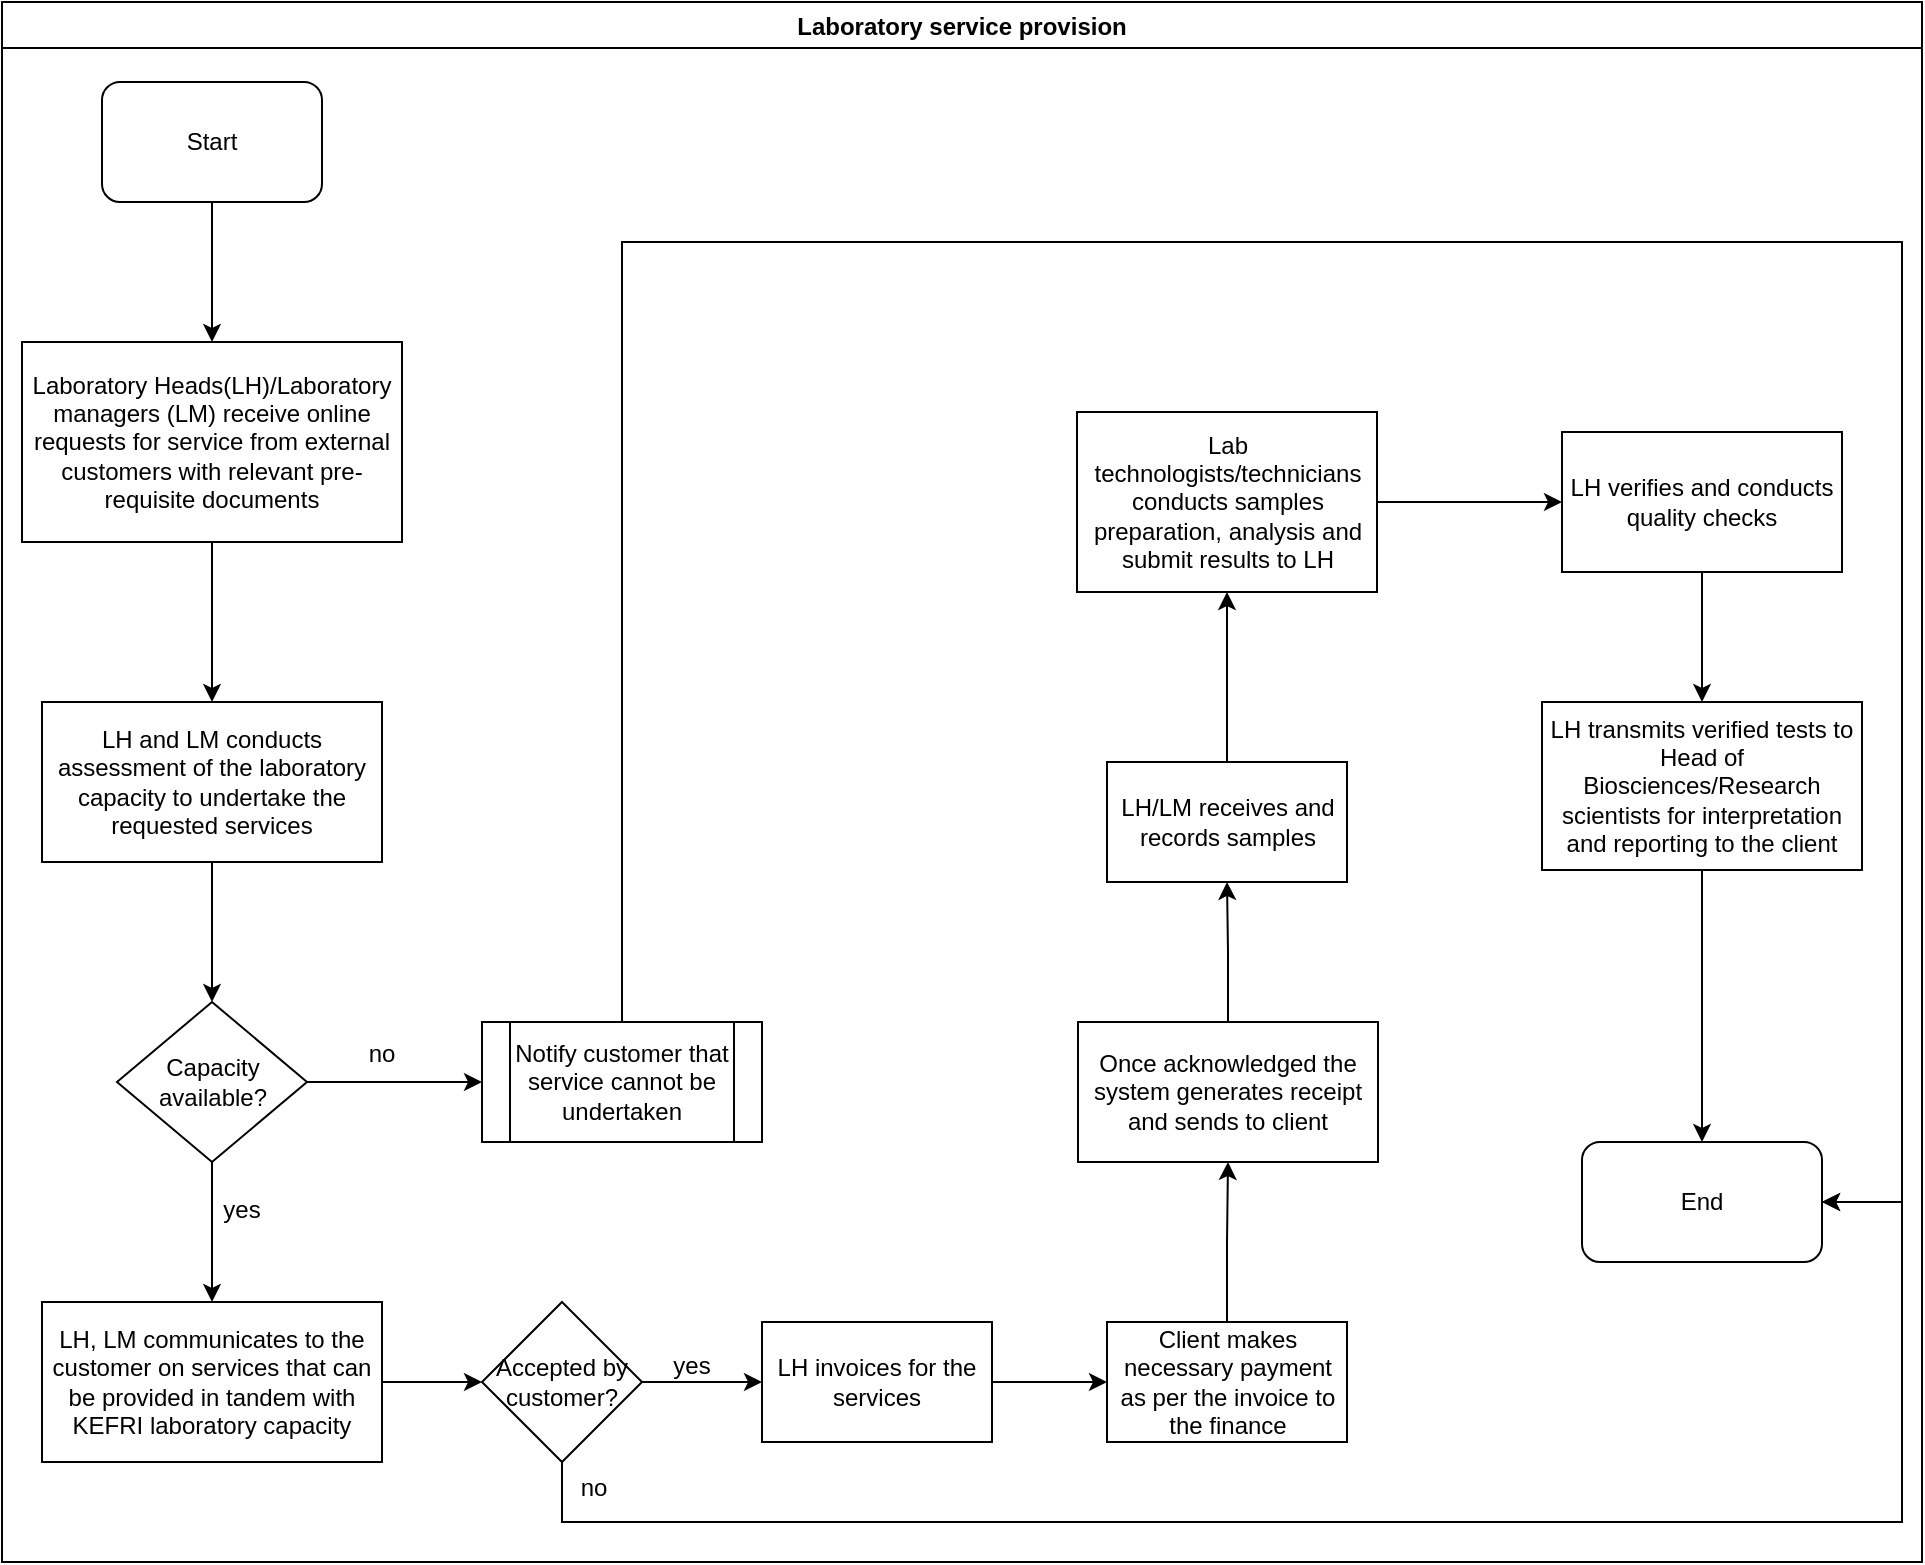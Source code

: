<mxfile version="14.2.9" type="github">
  <diagram id="u2Lfl0CyCX90pYlNHBRl" name="Page-1">
    <mxGraphModel dx="1038" dy="547" grid="1" gridSize="10" guides="1" tooltips="1" connect="1" arrows="1" fold="1" page="1" pageScale="1" pageWidth="1169" pageHeight="827" math="0" shadow="0">
      <root>
        <mxCell id="0" />
        <mxCell id="1" parent="0" />
        <mxCell id="owX5hunnjYHMZfTFLBNj-1" value="Laboratory service provision" style="swimlane;" vertex="1" parent="1">
          <mxGeometry x="10" y="10" width="960" height="780" as="geometry" />
        </mxCell>
        <mxCell id="owX5hunnjYHMZfTFLBNj-2" value="Start" style="rounded=1;whiteSpace=wrap;html=1;" vertex="1" parent="owX5hunnjYHMZfTFLBNj-1">
          <mxGeometry x="50" y="40" width="110" height="60" as="geometry" />
        </mxCell>
        <mxCell id="owX5hunnjYHMZfTFLBNj-3" value="Laboratory Heads(LH)/Laboratory managers (LM) receive online requests for service from external customers with relevant pre-requisite documents" style="rounded=0;whiteSpace=wrap;html=1;" vertex="1" parent="owX5hunnjYHMZfTFLBNj-1">
          <mxGeometry x="10" y="170" width="190" height="100" as="geometry" />
        </mxCell>
        <mxCell id="owX5hunnjYHMZfTFLBNj-4" value="" style="edgeStyle=orthogonalEdgeStyle;rounded=0;orthogonalLoop=1;jettySize=auto;html=1;" edge="1" parent="owX5hunnjYHMZfTFLBNj-1" source="owX5hunnjYHMZfTFLBNj-2" target="owX5hunnjYHMZfTFLBNj-3">
          <mxGeometry relative="1" as="geometry">
            <mxPoint x="105" y="180" as="targetPoint" />
          </mxGeometry>
        </mxCell>
        <mxCell id="owX5hunnjYHMZfTFLBNj-5" value="LH and LM conducts assessment of the laboratory capacity to undertake the requested services" style="whiteSpace=wrap;html=1;rounded=0;" vertex="1" parent="owX5hunnjYHMZfTFLBNj-1">
          <mxGeometry x="20" y="350" width="170" height="80" as="geometry" />
        </mxCell>
        <mxCell id="owX5hunnjYHMZfTFLBNj-6" value="" style="edgeStyle=orthogonalEdgeStyle;rounded=0;orthogonalLoop=1;jettySize=auto;html=1;" edge="1" parent="owX5hunnjYHMZfTFLBNj-1" source="owX5hunnjYHMZfTFLBNj-3" target="owX5hunnjYHMZfTFLBNj-5">
          <mxGeometry relative="1" as="geometry" />
        </mxCell>
        <mxCell id="owX5hunnjYHMZfTFLBNj-7" value="&lt;div&gt;Capacity&lt;/div&gt;&lt;div&gt;available?&lt;br&gt;&lt;/div&gt;" style="rhombus;whiteSpace=wrap;html=1;rounded=0;" vertex="1" parent="owX5hunnjYHMZfTFLBNj-1">
          <mxGeometry x="57.5" y="500" width="95" height="80" as="geometry" />
        </mxCell>
        <mxCell id="owX5hunnjYHMZfTFLBNj-8" value="" style="edgeStyle=orthogonalEdgeStyle;rounded=0;orthogonalLoop=1;jettySize=auto;html=1;" edge="1" parent="owX5hunnjYHMZfTFLBNj-1" source="owX5hunnjYHMZfTFLBNj-5" target="owX5hunnjYHMZfTFLBNj-7">
          <mxGeometry relative="1" as="geometry" />
        </mxCell>
        <mxCell id="owX5hunnjYHMZfTFLBNj-9" value="yes" style="text;html=1;strokeColor=none;fillColor=none;align=center;verticalAlign=middle;whiteSpace=wrap;rounded=0;" vertex="1" parent="owX5hunnjYHMZfTFLBNj-1">
          <mxGeometry x="99.5" y="594" width="40" height="20" as="geometry" />
        </mxCell>
        <mxCell id="owX5hunnjYHMZfTFLBNj-10" value="Notify customer that service cannot be undertaken" style="shape=process;whiteSpace=wrap;html=1;backgroundOutline=1;" vertex="1" parent="owX5hunnjYHMZfTFLBNj-1">
          <mxGeometry x="240" y="510" width="140" height="60" as="geometry" />
        </mxCell>
        <mxCell id="owX5hunnjYHMZfTFLBNj-11" value="" style="edgeStyle=orthogonalEdgeStyle;rounded=0;orthogonalLoop=1;jettySize=auto;html=1;" edge="1" parent="owX5hunnjYHMZfTFLBNj-1" source="owX5hunnjYHMZfTFLBNj-7" target="owX5hunnjYHMZfTFLBNj-10">
          <mxGeometry relative="1" as="geometry">
            <mxPoint x="220" y="540" as="targetPoint" />
          </mxGeometry>
        </mxCell>
        <mxCell id="owX5hunnjYHMZfTFLBNj-13" value="LH verifies and conducts quality checks" style="whiteSpace=wrap;html=1;rounded=0;" vertex="1" parent="owX5hunnjYHMZfTFLBNj-1">
          <mxGeometry x="780" y="215" width="140" height="70" as="geometry" />
        </mxCell>
        <mxCell id="owX5hunnjYHMZfTFLBNj-14" value="" style="edgeStyle=orthogonalEdgeStyle;rounded=0;orthogonalLoop=1;jettySize=auto;html=1;" edge="1" parent="owX5hunnjYHMZfTFLBNj-1" source="owX5hunnjYHMZfTFLBNj-12" target="owX5hunnjYHMZfTFLBNj-13">
          <mxGeometry relative="1" as="geometry" />
        </mxCell>
        <mxCell id="owX5hunnjYHMZfTFLBNj-15" value="LH transmits verified tests to Head of Biosciences/Research scientists for interpretation and reporting to the client" style="whiteSpace=wrap;html=1;rounded=0;" vertex="1" parent="owX5hunnjYHMZfTFLBNj-1">
          <mxGeometry x="770" y="350" width="160" height="84" as="geometry" />
        </mxCell>
        <mxCell id="owX5hunnjYHMZfTFLBNj-16" value="" style="edgeStyle=orthogonalEdgeStyle;rounded=0;orthogonalLoop=1;jettySize=auto;html=1;" edge="1" parent="owX5hunnjYHMZfTFLBNj-1" source="owX5hunnjYHMZfTFLBNj-13" target="owX5hunnjYHMZfTFLBNj-15">
          <mxGeometry relative="1" as="geometry" />
        </mxCell>
        <mxCell id="owX5hunnjYHMZfTFLBNj-17" value="End" style="rounded=1;whiteSpace=wrap;html=1;" vertex="1" parent="owX5hunnjYHMZfTFLBNj-1">
          <mxGeometry x="790" y="570" width="120" height="60" as="geometry" />
        </mxCell>
        <mxCell id="owX5hunnjYHMZfTFLBNj-18" value="" style="edgeStyle=orthogonalEdgeStyle;rounded=0;orthogonalLoop=1;jettySize=auto;html=1;entryX=0.5;entryY=0;entryDx=0;entryDy=0;" edge="1" parent="owX5hunnjYHMZfTFLBNj-1" source="owX5hunnjYHMZfTFLBNj-15" target="owX5hunnjYHMZfTFLBNj-17">
          <mxGeometry relative="1" as="geometry">
            <mxPoint x="850" y="516" as="targetPoint" />
          </mxGeometry>
        </mxCell>
        <mxCell id="owX5hunnjYHMZfTFLBNj-19" value="no" style="text;html=1;strokeColor=none;fillColor=none;align=center;verticalAlign=middle;whiteSpace=wrap;rounded=0;" vertex="1" parent="owX5hunnjYHMZfTFLBNj-1">
          <mxGeometry x="170" y="516" width="40" height="20" as="geometry" />
        </mxCell>
        <mxCell id="owX5hunnjYHMZfTFLBNj-20" value="" style="edgeStyle=orthogonalEdgeStyle;rounded=0;orthogonalLoop=1;jettySize=auto;html=1;entryX=1;entryY=0.5;entryDx=0;entryDy=0;" edge="1" parent="owX5hunnjYHMZfTFLBNj-1" source="owX5hunnjYHMZfTFLBNj-10" target="owX5hunnjYHMZfTFLBNj-17">
          <mxGeometry relative="1" as="geometry">
            <mxPoint x="310" y="430" as="targetPoint" />
            <Array as="points">
              <mxPoint x="310" y="120" />
              <mxPoint x="950" y="120" />
              <mxPoint x="950" y="600" />
            </Array>
          </mxGeometry>
        </mxCell>
        <mxCell id="owX5hunnjYHMZfTFLBNj-25" value="LH invoices for the services" style="whiteSpace=wrap;html=1;rounded=0;" vertex="1" parent="owX5hunnjYHMZfTFLBNj-1">
          <mxGeometry x="380" y="660" width="115" height="60" as="geometry" />
        </mxCell>
        <mxCell id="owX5hunnjYHMZfTFLBNj-32" value="&lt;div&gt;Accepted by&lt;/div&gt;&lt;div&gt;customer?&lt;br&gt;&lt;/div&gt;" style="rhombus;whiteSpace=wrap;html=1;rounded=0;" vertex="1" parent="owX5hunnjYHMZfTFLBNj-1">
          <mxGeometry x="240" y="650" width="80" height="80" as="geometry" />
        </mxCell>
        <mxCell id="owX5hunnjYHMZfTFLBNj-12" value="Lab technologists/technicians conducts samples preparation, analysis and submit results to LH" style="whiteSpace=wrap;html=1;rounded=0;" vertex="1" parent="owX5hunnjYHMZfTFLBNj-1">
          <mxGeometry x="537.5" y="205" width="150" height="90" as="geometry" />
        </mxCell>
        <mxCell id="owX5hunnjYHMZfTFLBNj-24" value="" style="edgeStyle=orthogonalEdgeStyle;rounded=0;orthogonalLoop=1;jettySize=auto;html=1;exitX=1;exitY=0.5;exitDx=0;exitDy=0;" edge="1" parent="owX5hunnjYHMZfTFLBNj-1" source="owX5hunnjYHMZfTFLBNj-25" target="owX5hunnjYHMZfTFLBNj-27">
          <mxGeometry relative="1" as="geometry">
            <mxPoint x="510" y="690" as="sourcePoint" />
          </mxGeometry>
        </mxCell>
        <mxCell id="owX5hunnjYHMZfTFLBNj-27" value="Client makes necessary payment as per the invoice to the finance" style="whiteSpace=wrap;html=1;rounded=0;" vertex="1" parent="owX5hunnjYHMZfTFLBNj-1">
          <mxGeometry x="552.5" y="660" width="120" height="60" as="geometry" />
        </mxCell>
        <mxCell id="owX5hunnjYHMZfTFLBNj-29" value="Once acknowledged the system generates receipt and sends to client" style="whiteSpace=wrap;html=1;rounded=0;" vertex="1" parent="owX5hunnjYHMZfTFLBNj-1">
          <mxGeometry x="538" y="510" width="150" height="70" as="geometry" />
        </mxCell>
        <mxCell id="owX5hunnjYHMZfTFLBNj-26" value="" style="edgeStyle=orthogonalEdgeStyle;rounded=0;orthogonalLoop=1;jettySize=auto;html=1;" edge="1" parent="owX5hunnjYHMZfTFLBNj-1" source="owX5hunnjYHMZfTFLBNj-27" target="owX5hunnjYHMZfTFLBNj-29">
          <mxGeometry relative="1" as="geometry" />
        </mxCell>
        <mxCell id="owX5hunnjYHMZfTFLBNj-30" value="" style="edgeStyle=orthogonalEdgeStyle;rounded=0;orthogonalLoop=1;jettySize=auto;html=1;" edge="1" parent="owX5hunnjYHMZfTFLBNj-1" source="owX5hunnjYHMZfTFLBNj-31" target="owX5hunnjYHMZfTFLBNj-12">
          <mxGeometry relative="1" as="geometry" />
        </mxCell>
        <mxCell id="owX5hunnjYHMZfTFLBNj-31" value="LH/LM receives and records samples" style="whiteSpace=wrap;html=1;rounded=0;" vertex="1" parent="owX5hunnjYHMZfTFLBNj-1">
          <mxGeometry x="552.5" y="380" width="120" height="60" as="geometry" />
        </mxCell>
        <mxCell id="owX5hunnjYHMZfTFLBNj-28" value="" style="edgeStyle=orthogonalEdgeStyle;rounded=0;orthogonalLoop=1;jettySize=auto;html=1;" edge="1" parent="owX5hunnjYHMZfTFLBNj-1" source="owX5hunnjYHMZfTFLBNj-29" target="owX5hunnjYHMZfTFLBNj-31">
          <mxGeometry relative="1" as="geometry" />
        </mxCell>
        <mxCell id="owX5hunnjYHMZfTFLBNj-35" value="" style="edgeStyle=orthogonalEdgeStyle;rounded=0;orthogonalLoop=1;jettySize=auto;html=1;entryX=0;entryY=0.5;entryDx=0;entryDy=0;" edge="1" parent="owX5hunnjYHMZfTFLBNj-1" source="owX5hunnjYHMZfTFLBNj-32" target="owX5hunnjYHMZfTFLBNj-25">
          <mxGeometry relative="1" as="geometry">
            <mxPoint x="380" y="690" as="targetPoint" />
          </mxGeometry>
        </mxCell>
        <mxCell id="owX5hunnjYHMZfTFLBNj-36" value="yes" style="text;html=1;strokeColor=none;fillColor=none;align=center;verticalAlign=middle;whiteSpace=wrap;rounded=0;" vertex="1" parent="owX5hunnjYHMZfTFLBNj-1">
          <mxGeometry x="325" y="672" width="40" height="20" as="geometry" />
        </mxCell>
        <mxCell id="owX5hunnjYHMZfTFLBNj-39" value="" style="edgeStyle=orthogonalEdgeStyle;rounded=0;orthogonalLoop=1;jettySize=auto;html=1;entryX=1;entryY=0.5;entryDx=0;entryDy=0;" edge="1" parent="owX5hunnjYHMZfTFLBNj-1" source="owX5hunnjYHMZfTFLBNj-32" target="owX5hunnjYHMZfTFLBNj-17">
          <mxGeometry relative="1" as="geometry">
            <mxPoint x="280" y="560" as="targetPoint" />
            <Array as="points">
              <mxPoint x="280" y="760" />
              <mxPoint x="950" y="760" />
              <mxPoint x="950" y="600" />
            </Array>
          </mxGeometry>
        </mxCell>
        <mxCell id="owX5hunnjYHMZfTFLBNj-33" value="" style="edgeStyle=orthogonalEdgeStyle;rounded=0;orthogonalLoop=1;jettySize=auto;html=1;" edge="1" parent="1" source="owX5hunnjYHMZfTFLBNj-22" target="owX5hunnjYHMZfTFLBNj-32">
          <mxGeometry relative="1" as="geometry" />
        </mxCell>
        <mxCell id="owX5hunnjYHMZfTFLBNj-22" value="LH, LM communicates to the customer on services that can be provided in tandem with KEFRI laboratory capacity" style="whiteSpace=wrap;html=1;rounded=0;" vertex="1" parent="1">
          <mxGeometry x="30" y="660" width="170" height="80" as="geometry" />
        </mxCell>
        <mxCell id="owX5hunnjYHMZfTFLBNj-23" value="" style="edgeStyle=orthogonalEdgeStyle;rounded=0;orthogonalLoop=1;jettySize=auto;html=1;" edge="1" parent="1" source="owX5hunnjYHMZfTFLBNj-7" target="owX5hunnjYHMZfTFLBNj-22">
          <mxGeometry relative="1" as="geometry" />
        </mxCell>
        <mxCell id="owX5hunnjYHMZfTFLBNj-40" value="no" style="text;html=1;strokeColor=none;fillColor=none;align=center;verticalAlign=middle;whiteSpace=wrap;rounded=0;" vertex="1" parent="1">
          <mxGeometry x="286" y="743" width="40" height="20" as="geometry" />
        </mxCell>
      </root>
    </mxGraphModel>
  </diagram>
</mxfile>
